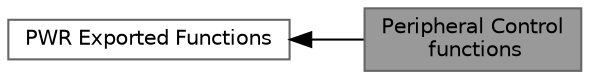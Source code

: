 digraph "Peripheral Control functions"
{
 // LATEX_PDF_SIZE
  bgcolor="transparent";
  edge [fontname=Helvetica,fontsize=10,labelfontname=Helvetica,labelfontsize=10];
  node [fontname=Helvetica,fontsize=10,shape=box,height=0.2,width=0.4];
  rankdir=LR;
  Node2 [id="Node000002",label="PWR Exported Functions",height=0.2,width=0.4,color="grey40", fillcolor="white", style="filled",URL="$group__PWR__Exported__Functions.html",tooltip=" "];
  Node1 [id="Node000001",label="Peripheral Control\l functions",height=0.2,width=0.4,color="gray40", fillcolor="grey60", style="filled", fontcolor="black",tooltip=" "];
  Node2->Node1 [shape=plaintext, dir="back", style="solid"];
}
